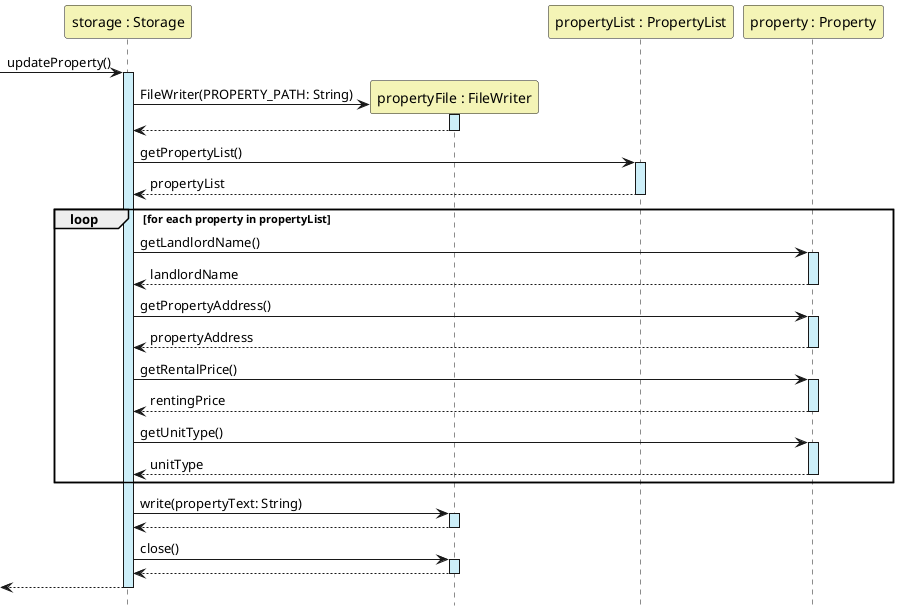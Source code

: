 @startuml
'https://plantuml.com/sequence-diagram

hide footbox

Participant "storage : Storage" as Storage #F4F4B6
Participant "propertyFile : FileWriter" as FileWriter #F4F4B6
Participant "propertyList : PropertyList" as PropertyList #F4F4B6
Participant "property : Property" as Property #F4F4B6

->Storage:updateProperty()
activate Storage #CDEFF9

create FileWriter
Storage -> FileWriter:FileWriter(PROPERTY_PATH: String)
activate FileWriter #CDEFF9
return

Storage -> PropertyList:getPropertyList()
activate PropertyList #CDEFF9
return propertyList

    loop for each property in propertyList
        Storage -> Property:getLandlordName()
        activate Property #CDEFF9
        return landlordName

        Storage -> Property:getPropertyAddress()
        activate Property #CDEFF9
        return propertyAddress

        Storage -> Property:getRentalPrice()
        activate Property #CDEFF9
        return rentingPrice

        Storage -> Property:getUnitType()
        activate Property #CDEFF9
        return unitType
    end

Storage -> FileWriter:write(propertyText: String)
activate FileWriter #CDEFF9
return

Storage -> FileWriter:close()
activate FileWriter #CDEFF9
return
return

@enduml